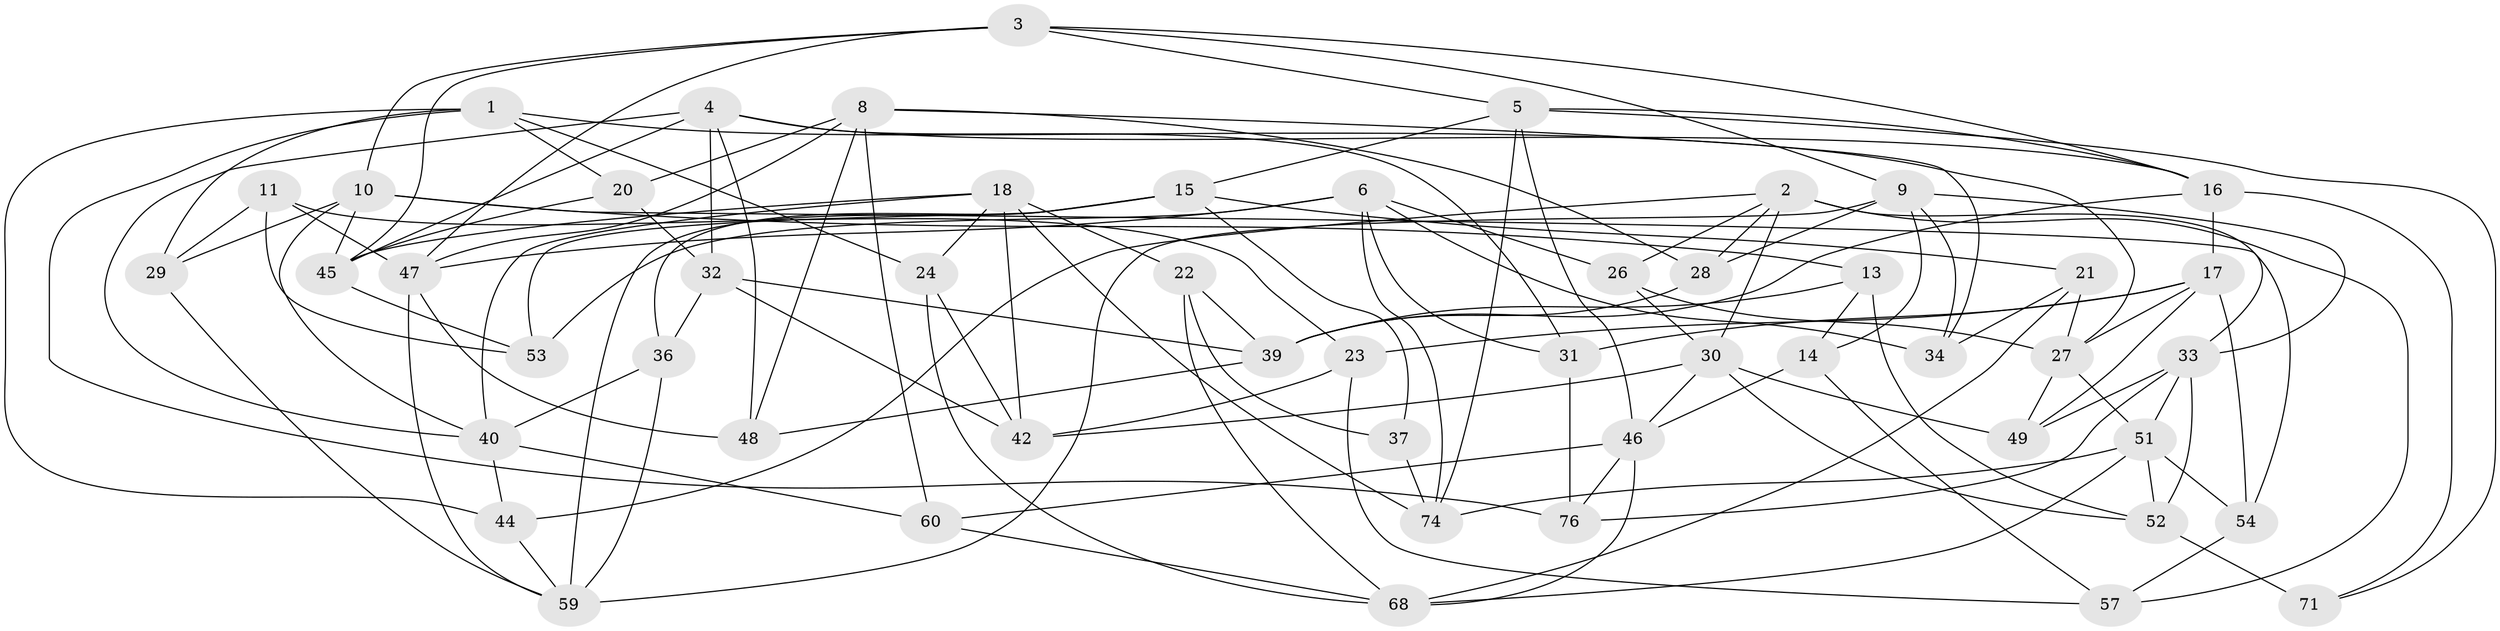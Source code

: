 // Generated by graph-tools (version 1.1) at 2025/24/03/03/25 07:24:29]
// undirected, 52 vertices, 129 edges
graph export_dot {
graph [start="1"]
  node [color=gray90,style=filled];
  1 [super="+65"];
  2 [super="+66"];
  3 [super="+79"];
  4 [super="+41"];
  5 [super="+12"];
  6 [super="+7"];
  8 [super="+78"];
  9 [super="+38"];
  10 [super="+61"];
  11;
  13;
  14;
  15 [super="+25"];
  16 [super="+73"];
  17 [super="+67"];
  18 [super="+19"];
  20;
  21;
  22;
  23;
  24;
  26;
  27 [super="+63"];
  28;
  29;
  30 [super="+70"];
  31;
  32 [super="+62"];
  33 [super="+35"];
  34;
  36;
  37;
  39 [super="+55"];
  40 [super="+50"];
  42 [super="+43"];
  44;
  45 [super="+69"];
  46 [super="+72"];
  47 [super="+77"];
  48;
  49;
  51 [super="+56"];
  52 [super="+58"];
  53;
  54;
  57;
  59 [super="+64"];
  60;
  68 [super="+75"];
  71;
  74 [super="+80"];
  76;
  1 -- 29;
  1 -- 76;
  1 -- 27;
  1 -- 24;
  1 -- 44;
  1 -- 20;
  2 -- 28;
  2 -- 26;
  2 -- 33;
  2 -- 44;
  2 -- 57;
  2 -- 30;
  3 -- 9;
  3 -- 10;
  3 -- 45;
  3 -- 16;
  3 -- 5;
  3 -- 47;
  4 -- 45;
  4 -- 32;
  4 -- 48;
  4 -- 31;
  4 -- 16;
  4 -- 40;
  5 -- 71;
  5 -- 74;
  5 -- 46;
  5 -- 15;
  5 -- 16;
  6 -- 34;
  6 -- 26;
  6 -- 31;
  6 -- 53;
  6 -- 47;
  6 -- 74;
  8 -- 34;
  8 -- 48;
  8 -- 28;
  8 -- 20;
  8 -- 60;
  8 -- 47;
  9 -- 34;
  9 -- 28;
  9 -- 14;
  9 -- 33;
  9 -- 59;
  10 -- 13;
  10 -- 29;
  10 -- 54;
  10 -- 45;
  10 -- 40;
  11 -- 47;
  11 -- 29;
  11 -- 23;
  11 -- 53;
  13 -- 14;
  13 -- 39;
  13 -- 52;
  14 -- 57;
  14 -- 46;
  15 -- 36;
  15 -- 37;
  15 -- 53;
  15 -- 59;
  15 -- 21;
  16 -- 71;
  16 -- 39;
  16 -- 17;
  17 -- 31;
  17 -- 23;
  17 -- 27;
  17 -- 54;
  17 -- 49;
  18 -- 40;
  18 -- 24;
  18 -- 74;
  18 -- 22;
  18 -- 45;
  18 -- 42;
  20 -- 45;
  20 -- 32;
  21 -- 34;
  21 -- 68;
  21 -- 27;
  22 -- 39;
  22 -- 37;
  22 -- 68;
  23 -- 42;
  23 -- 57;
  24 -- 42;
  24 -- 68;
  26 -- 30;
  26 -- 27;
  27 -- 51;
  27 -- 49;
  28 -- 39;
  29 -- 59;
  30 -- 49;
  30 -- 52;
  30 -- 46;
  30 -- 42;
  31 -- 76;
  32 -- 39;
  32 -- 36;
  32 -- 42 [weight=2];
  33 -- 49;
  33 -- 76;
  33 -- 52;
  33 -- 51;
  36 -- 40;
  36 -- 59;
  37 -- 74 [weight=2];
  39 -- 48;
  40 -- 44;
  40 -- 60;
  44 -- 59;
  45 -- 53;
  46 -- 60;
  46 -- 68;
  46 -- 76;
  47 -- 48;
  47 -- 59;
  51 -- 52;
  51 -- 68;
  51 -- 54;
  51 -- 74;
  52 -- 71 [weight=2];
  54 -- 57;
  60 -- 68;
}
